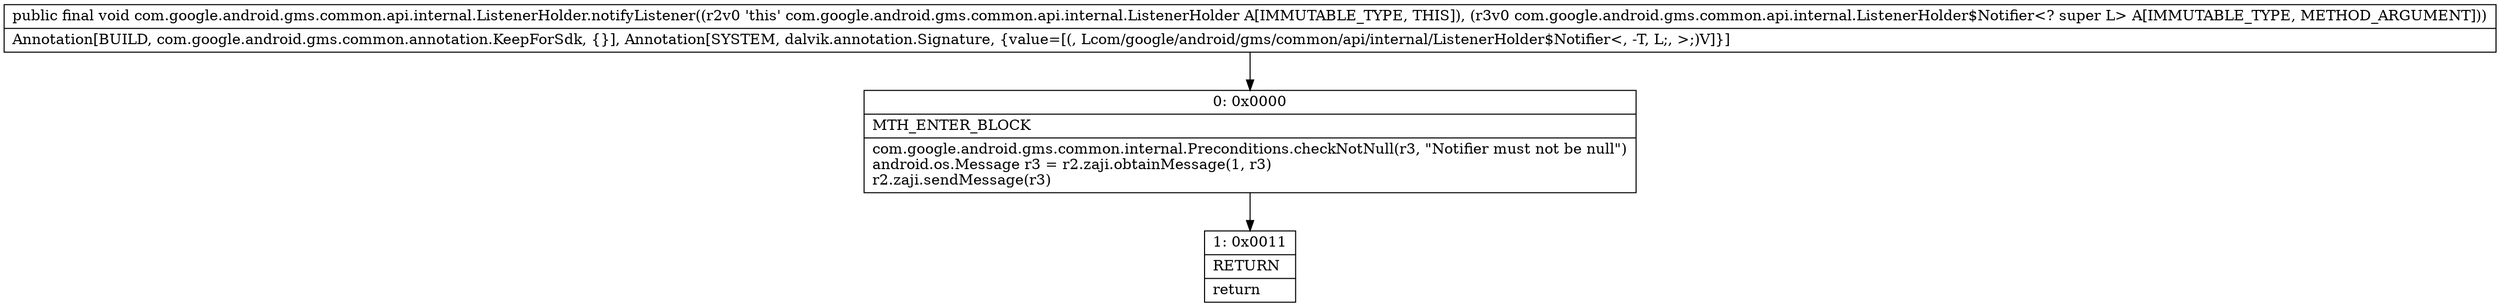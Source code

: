 digraph "CFG forcom.google.android.gms.common.api.internal.ListenerHolder.notifyListener(Lcom\/google\/android\/gms\/common\/api\/internal\/ListenerHolder$Notifier;)V" {
Node_0 [shape=record,label="{0\:\ 0x0000|MTH_ENTER_BLOCK\l|com.google.android.gms.common.internal.Preconditions.checkNotNull(r3, \"Notifier must not be null\")\landroid.os.Message r3 = r2.zaji.obtainMessage(1, r3)\lr2.zaji.sendMessage(r3)\l}"];
Node_1 [shape=record,label="{1\:\ 0x0011|RETURN\l|return\l}"];
MethodNode[shape=record,label="{public final void com.google.android.gms.common.api.internal.ListenerHolder.notifyListener((r2v0 'this' com.google.android.gms.common.api.internal.ListenerHolder A[IMMUTABLE_TYPE, THIS]), (r3v0 com.google.android.gms.common.api.internal.ListenerHolder$Notifier\<? super L\> A[IMMUTABLE_TYPE, METHOD_ARGUMENT]))  | Annotation[BUILD, com.google.android.gms.common.annotation.KeepForSdk, \{\}], Annotation[SYSTEM, dalvik.annotation.Signature, \{value=[(, Lcom\/google\/android\/gms\/common\/api\/internal\/ListenerHolder$Notifier\<, \-T, L;, \>;)V]\}]\l}"];
MethodNode -> Node_0;
Node_0 -> Node_1;
}

